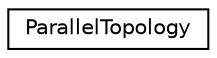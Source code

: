 digraph "Graphical Class Hierarchy"
{
  edge [fontname="Helvetica",fontsize="10",labelfontname="Helvetica",labelfontsize="10"];
  node [fontname="Helvetica",fontsize="10",shape=record];
  rankdir="LR";
  Node0 [label="ParallelTopology",height=0.2,width=0.4,color="black", fillcolor="white", style="filled",URL="$classParallelTopology.html"];
}
